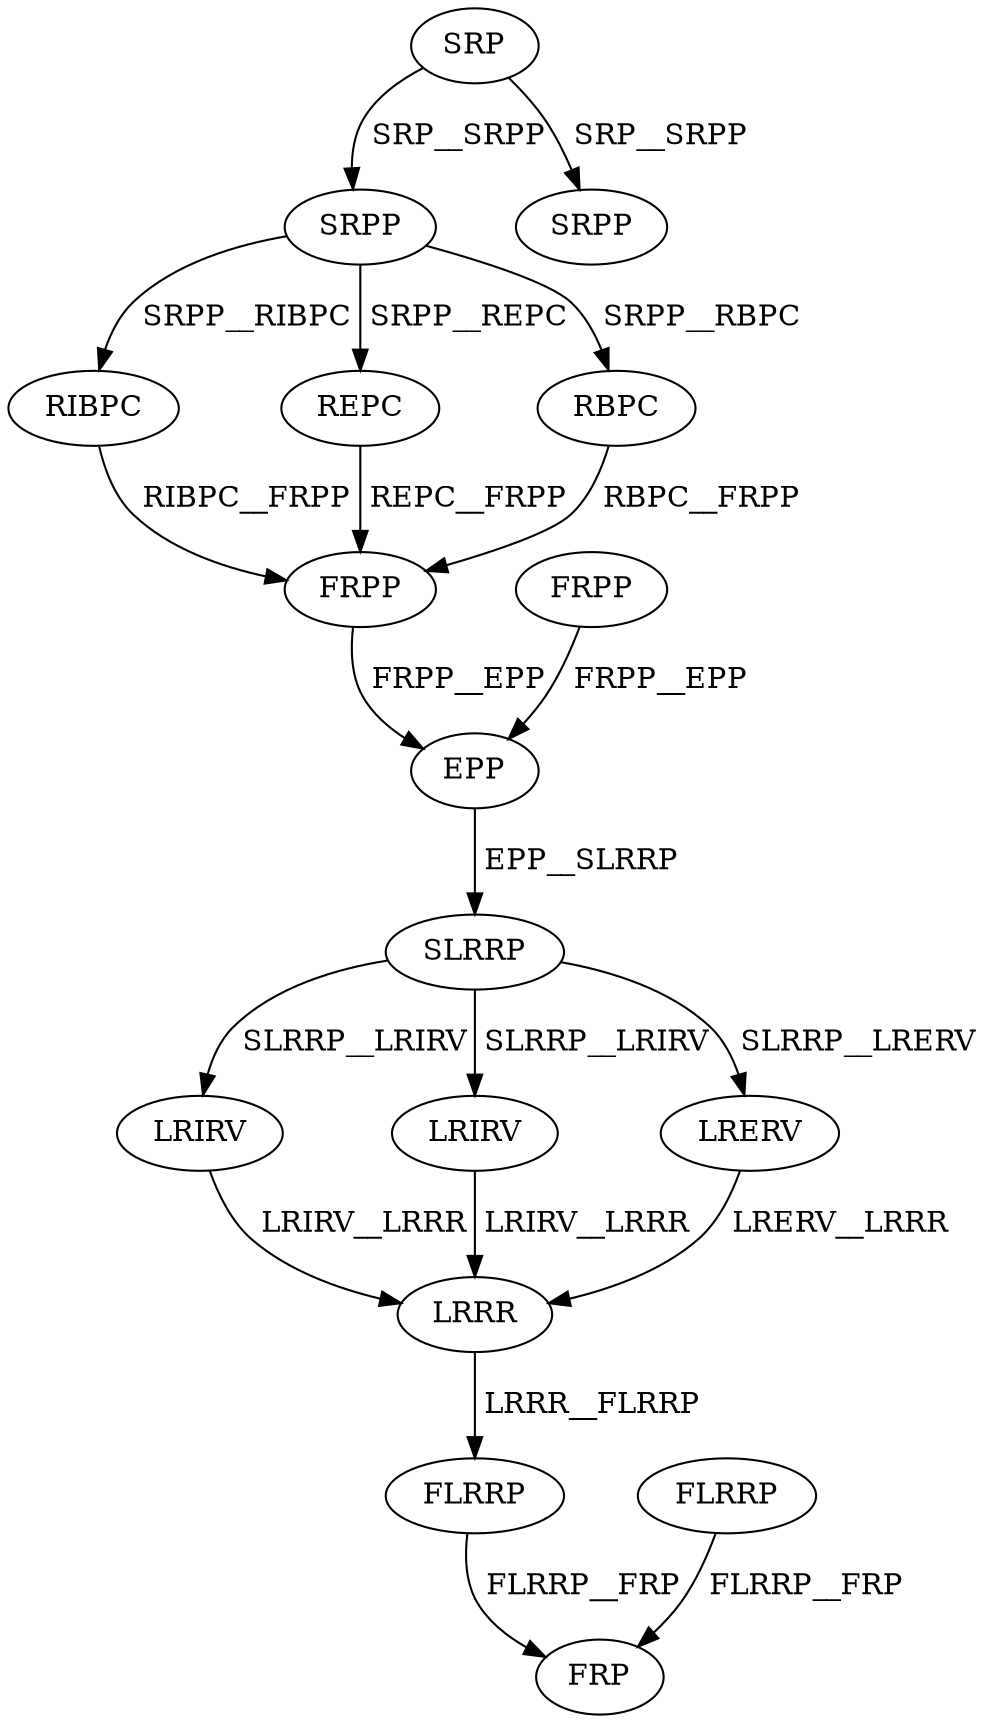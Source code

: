 digraph G { 
1 [label="SRP",color=black,fontcolor=black];
2 [label="SRPP",color=black,fontcolor=black];
3 [label="FRPP",color=black,fontcolor=black];
4 [label="RIBPC",color=black,fontcolor=black];
5 [label="REPC",color=black,fontcolor=black];
6 [label="RBPC",color=black,fontcolor=black];
7 [label="FRPP",color=black,fontcolor=black];
8 [label="SRPP",color=black,fontcolor=black];
9 [label="EPP",color=black,fontcolor=black];
10 [label="SLRRP",color=black,fontcolor=black];
11 [label="LRIRV",color=black,fontcolor=black];
12 [label="LRIRV",color=black,fontcolor=black];
13 [label="LRERV",color=black,fontcolor=black];
14 [label="FLRRP",color=black,fontcolor=black];
15 [label="LRRR",color=black,fontcolor=black];
16 [label="FLRRP",color=black,fontcolor=black];
17 [label="FRP",color=black,fontcolor=black];
1->2[label=" SRP__SRPP",color=black,fontcolor=black];
1->8[label=" SRP__SRPP",color=black,fontcolor=black];
2->4[label=" SRPP__RIBPC",color=black,fontcolor=black];
2->5[label=" SRPP__REPC",color=black,fontcolor=black];
2->6[label=" SRPP__RBPC",color=black,fontcolor=black];
3->9[label=" FRPP__EPP",color=black,fontcolor=black];
4->7[label=" RIBPC__FRPP",color=black,fontcolor=black];
5->7[label=" REPC__FRPP",color=black,fontcolor=black];
6->7[label=" RBPC__FRPP",color=black,fontcolor=black];
7->9[label=" FRPP__EPP",color=black,fontcolor=black];
9->10[label=" EPP__SLRRP",color=black,fontcolor=black];
10->11[label=" SLRRP__LRIRV",color=black,fontcolor=black];
10->12[label=" SLRRP__LRIRV",color=black,fontcolor=black];
10->13[label=" SLRRP__LRERV",color=black,fontcolor=black];
11->15[label=" LRIRV__LRRR",color=black,fontcolor=black];
12->15[label=" LRIRV__LRRR",color=black,fontcolor=black];
13->15[label=" LRERV__LRRR",color=black,fontcolor=black];
14->17[label=" FLRRP__FRP",color=black,fontcolor=black];
15->16[label=" LRRR__FLRRP",color=black,fontcolor=black];
16->17[label=" FLRRP__FRP",color=black,fontcolor=black];
}
